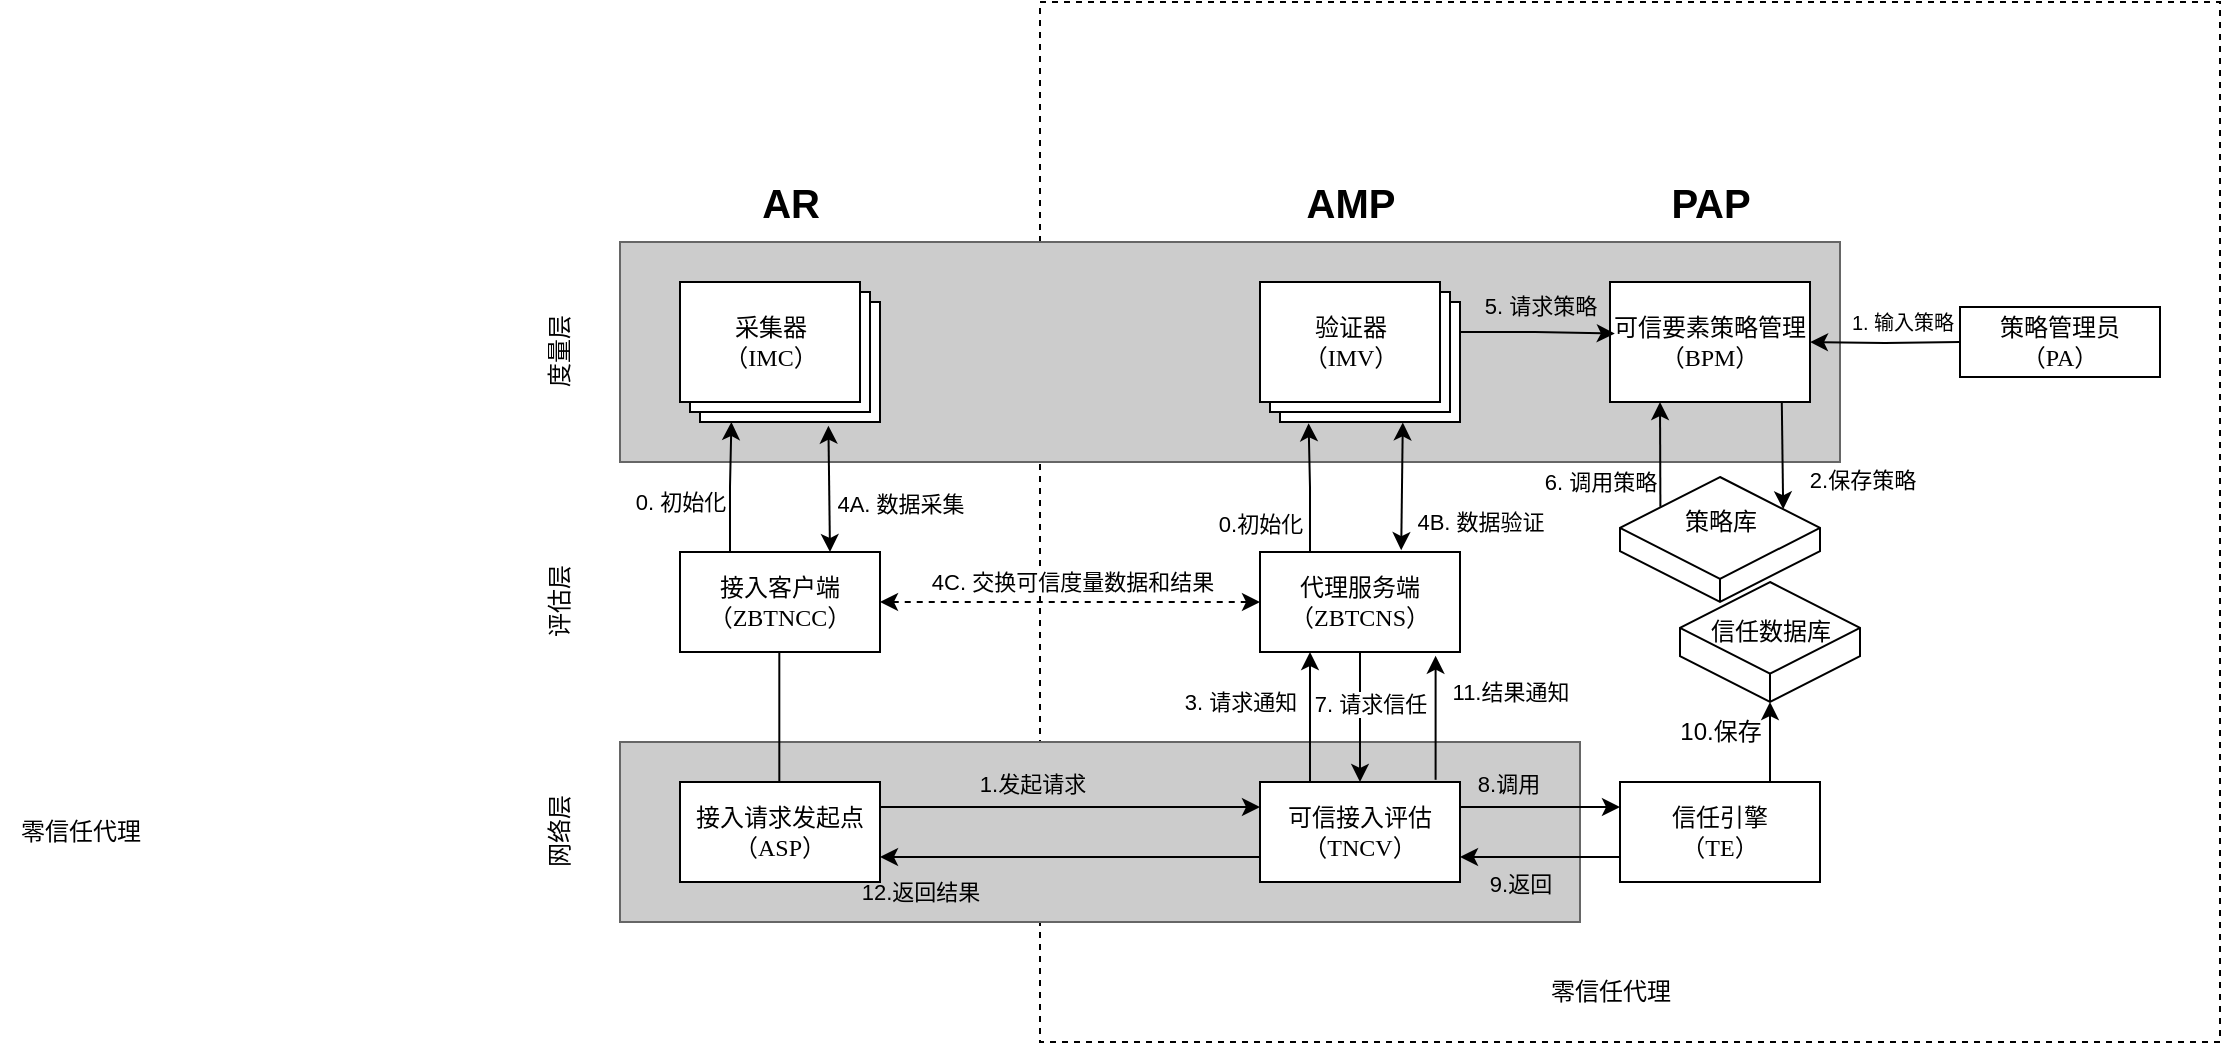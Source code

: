 <mxfile version="24.2.2" type="github">
  <diagram name="第 1 页" id="b1a1K8lGnvg2Fc-WdCFe">
    <mxGraphModel dx="1963" dy="578" grid="1" gridSize="10" guides="1" tooltips="1" connect="1" arrows="1" fold="1" page="1" pageScale="1" pageWidth="827" pageHeight="1169" math="0" shadow="0">
      <root>
        <mxCell id="0" />
        <mxCell id="1" parent="0" />
        <mxCell id="SE7YacuOfe0ibnUr_cPf-5" value="" style="rounded=0;whiteSpace=wrap;html=1;dashed=1;" vertex="1" parent="1">
          <mxGeometry x="240" y="30" width="590" height="520" as="geometry" />
        </mxCell>
        <mxCell id="ppDxrrGSv02l8xtLy87P-3" value="" style="rounded=0;whiteSpace=wrap;html=1;fillColor=#CCCCCC;fontColor=#333333;strokeColor=#666666;" parent="1" vertex="1">
          <mxGeometry x="30" y="400" width="480" height="90" as="geometry" />
        </mxCell>
        <mxCell id="ppDxrrGSv02l8xtLy87P-1" value="" style="rounded=0;whiteSpace=wrap;html=1;fillColor=#CCCCCC;fontColor=#333333;strokeColor=#666666;" parent="1" vertex="1">
          <mxGeometry x="30" y="150" width="610" height="110" as="geometry" />
        </mxCell>
        <mxCell id="ppDxrrGSv02l8xtLy87P-4" value="&lt;font style=&quot;font-size: 20px;&quot;&gt;&lt;b&gt;AR&lt;/b&gt;&lt;/font&gt;" style="text;html=1;align=center;verticalAlign=middle;resizable=0;points=[];autosize=1;strokeColor=none;fillColor=none;" parent="1" vertex="1">
          <mxGeometry x="90" y="110" width="50" height="40" as="geometry" />
        </mxCell>
        <mxCell id="ppDxrrGSv02l8xtLy87P-8" value="" style="verticalLabelPosition=bottom;verticalAlign=top;html=1;shape=mxgraph.basic.layered_rect;dx=10;outlineConnect=0;whiteSpace=wrap;" parent="1" vertex="1">
          <mxGeometry x="60" y="170" width="100" height="70" as="geometry" />
        </mxCell>
        <mxCell id="ppDxrrGSv02l8xtLy87P-9" value="&lt;div&gt;&lt;font face=&quot;Times New Roman&quot;&gt;接入客户端&lt;/font&gt;&lt;/div&gt;&lt;font face=&quot;Times New Roman&quot;&gt;（ZBTNCC）&lt;/font&gt;" style="rounded=0;whiteSpace=wrap;html=1;" parent="1" vertex="1">
          <mxGeometry x="60" y="305" width="100" height="50" as="geometry" />
        </mxCell>
        <mxCell id="ppDxrrGSv02l8xtLy87P-99" style="edgeStyle=orthogonalEdgeStyle;rounded=0;orthogonalLoop=1;jettySize=auto;html=1;entryX=0.5;entryY=0;entryDx=0;entryDy=0;" parent="1" source="ppDxrrGSv02l8xtLy87P-10" target="ppDxrrGSv02l8xtLy87P-13" edge="1">
          <mxGeometry relative="1" as="geometry">
            <mxPoint x="400" y="360" as="sourcePoint" />
          </mxGeometry>
        </mxCell>
        <mxCell id="ppDxrrGSv02l8xtLy87P-100" value="7. 请求信任" style="edgeLabel;html=1;align=center;verticalAlign=middle;resizable=0;points=[];" parent="ppDxrrGSv02l8xtLy87P-99" vertex="1" connectable="0">
          <mxGeometry x="-0.189" y="3" relative="1" as="geometry">
            <mxPoint x="2" y="-1" as="offset" />
          </mxGeometry>
        </mxCell>
        <mxCell id="ppDxrrGSv02l8xtLy87P-10" value="&lt;div&gt;&lt;font face=&quot;Times New Roman&quot;&gt;代理服务端&lt;/font&gt;&lt;/div&gt;&lt;font face=&quot;Times New Roman&quot;&gt;（ZBTCNS）&lt;/font&gt;" style="rounded=0;whiteSpace=wrap;html=1;" parent="1" vertex="1">
          <mxGeometry x="350" y="305" width="100" height="50" as="geometry" />
        </mxCell>
        <mxCell id="ppDxrrGSv02l8xtLy87P-38" style="edgeStyle=orthogonalEdgeStyle;rounded=0;orthogonalLoop=1;jettySize=auto;html=1;exitX=1;exitY=0.25;exitDx=0;exitDy=0;entryX=0;entryY=0.25;entryDx=0;entryDy=0;" parent="1" source="ppDxrrGSv02l8xtLy87P-12" target="ppDxrrGSv02l8xtLy87P-13" edge="1">
          <mxGeometry relative="1" as="geometry">
            <mxPoint x="160" y="432.5" as="targetPoint" />
          </mxGeometry>
        </mxCell>
        <mxCell id="ppDxrrGSv02l8xtLy87P-39" value="&lt;span style=&quot;&quot;&gt;1.发起请求&lt;/span&gt;" style="edgeLabel;html=1;align=center;verticalAlign=middle;resizable=0;points=[];labelBackgroundColor=#CCCCCC;" parent="ppDxrrGSv02l8xtLy87P-38" vertex="1" connectable="0">
          <mxGeometry x="-0.29" y="-1" relative="1" as="geometry">
            <mxPoint x="8" y="-13" as="offset" />
          </mxGeometry>
        </mxCell>
        <mxCell id="ppDxrrGSv02l8xtLy87P-12" value="接入请求发起点&lt;br&gt;&lt;font face=&quot;Times New Roman&quot;&gt;（ASP）&lt;/font&gt;" style="rounded=0;whiteSpace=wrap;html=1;" parent="1" vertex="1">
          <mxGeometry x="60" y="420" width="100" height="50" as="geometry" />
        </mxCell>
        <mxCell id="ppDxrrGSv02l8xtLy87P-62" style="edgeStyle=orthogonalEdgeStyle;rounded=0;orthogonalLoop=1;jettySize=auto;html=1;exitX=0.25;exitY=0;exitDx=0;exitDy=0;entryX=0.25;entryY=1;entryDx=0;entryDy=0;" parent="1" source="ppDxrrGSv02l8xtLy87P-13" target="ppDxrrGSv02l8xtLy87P-10" edge="1">
          <mxGeometry relative="1" as="geometry" />
        </mxCell>
        <mxCell id="ppDxrrGSv02l8xtLy87P-63" value="3. 请求通知" style="edgeLabel;html=1;align=center;verticalAlign=middle;resizable=0;points=[];" parent="ppDxrrGSv02l8xtLy87P-62" vertex="1" connectable="0">
          <mxGeometry x="0.062" y="-1" relative="1" as="geometry">
            <mxPoint x="-36" y="-6" as="offset" />
          </mxGeometry>
        </mxCell>
        <mxCell id="ppDxrrGSv02l8xtLy87P-102" style="edgeStyle=orthogonalEdgeStyle;rounded=0;orthogonalLoop=1;jettySize=auto;html=1;exitX=1;exitY=0.25;exitDx=0;exitDy=0;entryX=0;entryY=0.25;entryDx=0;entryDy=0;" parent="1" source="ppDxrrGSv02l8xtLy87P-13" target="ppDxrrGSv02l8xtLy87P-27" edge="1">
          <mxGeometry relative="1" as="geometry" />
        </mxCell>
        <mxCell id="ppDxrrGSv02l8xtLy87P-103" value="8.调用" style="edgeLabel;html=1;align=center;verticalAlign=middle;resizable=0;points=[];labelBackgroundColor=#CCCCCC;" parent="ppDxrrGSv02l8xtLy87P-102" vertex="1" connectable="0">
          <mxGeometry x="-0.081" y="1" relative="1" as="geometry">
            <mxPoint x="-13" y="-11" as="offset" />
          </mxGeometry>
        </mxCell>
        <mxCell id="ppDxrrGSv02l8xtLy87P-115" style="edgeStyle=orthogonalEdgeStyle;rounded=0;orthogonalLoop=1;jettySize=auto;html=1;exitX=0;exitY=0.75;exitDx=0;exitDy=0;entryX=1;entryY=0.75;entryDx=0;entryDy=0;" parent="1" source="ppDxrrGSv02l8xtLy87P-13" target="ppDxrrGSv02l8xtLy87P-12" edge="1">
          <mxGeometry relative="1" as="geometry">
            <mxPoint x="260" y="457.5" as="targetPoint" />
          </mxGeometry>
        </mxCell>
        <mxCell id="ppDxrrGSv02l8xtLy87P-13" value="可信接入评估&lt;br&gt;&lt;font face=&quot;Times New Roman&quot;&gt;（TNCV）&lt;/font&gt;" style="rounded=0;whiteSpace=wrap;html=1;" parent="1" vertex="1">
          <mxGeometry x="350" y="420" width="100" height="50" as="geometry" />
        </mxCell>
        <mxCell id="ppDxrrGSv02l8xtLy87P-23" value="" style="verticalLabelPosition=bottom;verticalAlign=top;html=1;shape=mxgraph.basic.layered_rect;dx=10;outlineConnect=0;whiteSpace=wrap;" parent="1" vertex="1">
          <mxGeometry x="350" y="170" width="100" height="70" as="geometry" />
        </mxCell>
        <mxCell id="ppDxrrGSv02l8xtLy87P-22" value="验证器&lt;br style=&quot;border-color: var(--border-color);&quot;&gt;&lt;font style=&quot;border-color: var(--border-color);&quot; face=&quot;Times New Roman&quot;&gt;（IMV）&lt;/font&gt;" style="text;html=1;align=center;verticalAlign=middle;resizable=0;points=[];autosize=1;strokeColor=none;fillColor=none;" parent="1" vertex="1">
          <mxGeometry x="360" y="180" width="70" height="40" as="geometry" />
        </mxCell>
        <mxCell id="ppDxrrGSv02l8xtLy87P-104" style="edgeStyle=orthogonalEdgeStyle;rounded=0;orthogonalLoop=1;jettySize=auto;html=1;exitX=0;exitY=0.75;exitDx=0;exitDy=0;entryX=1;entryY=0.75;entryDx=0;entryDy=0;" parent="1" source="ppDxrrGSv02l8xtLy87P-27" target="ppDxrrGSv02l8xtLy87P-13" edge="1">
          <mxGeometry relative="1" as="geometry" />
        </mxCell>
        <mxCell id="ppDxrrGSv02l8xtLy87P-109" value="9.返回" style="edgeLabel;html=1;align=center;verticalAlign=middle;resizable=0;points=[];labelBackgroundColor=#CCCCCC;" parent="ppDxrrGSv02l8xtLy87P-104" vertex="1" connectable="0">
          <mxGeometry x="-0.305" y="3" relative="1" as="geometry">
            <mxPoint x="-22" y="10" as="offset" />
          </mxGeometry>
        </mxCell>
        <mxCell id="ppDxrrGSv02l8xtLy87P-27" value="信任引擎&lt;br&gt;&lt;font face=&quot;Times New Roman&quot;&gt;（TE）&lt;/font&gt;" style="rounded=0;whiteSpace=wrap;html=1;" parent="1" vertex="1">
          <mxGeometry x="530" y="420" width="100" height="50" as="geometry" />
        </mxCell>
        <mxCell id="ppDxrrGSv02l8xtLy87P-28" value="可信要素策略管理&lt;br&gt;&lt;font face=&quot;Times New Roman&quot;&gt;（BPM）&lt;/font&gt;" style="rounded=0;whiteSpace=wrap;html=1;" parent="1" vertex="1">
          <mxGeometry x="525" y="170" width="100" height="60" as="geometry" />
        </mxCell>
        <mxCell id="ppDxrrGSv02l8xtLy87P-30" style="edgeStyle=orthogonalEdgeStyle;rounded=0;orthogonalLoop=1;jettySize=auto;html=1;exitX=0.25;exitY=0;exitDx=0;exitDy=0;entryX=0.257;entryY=1;entryDx=0;entryDy=0;entryPerimeter=0;" parent="1" source="ppDxrrGSv02l8xtLy87P-9" target="ppDxrrGSv02l8xtLy87P-8" edge="1">
          <mxGeometry relative="1" as="geometry" />
        </mxCell>
        <mxCell id="ppDxrrGSv02l8xtLy87P-31" value="0. 初始化" style="edgeLabel;html=1;align=center;verticalAlign=middle;resizable=0;points=[];" parent="ppDxrrGSv02l8xtLy87P-30" vertex="1" connectable="0">
          <mxGeometry x="-0.238" y="-2" relative="1" as="geometry">
            <mxPoint x="-27" as="offset" />
          </mxGeometry>
        </mxCell>
        <mxCell id="ppDxrrGSv02l8xtLy87P-32" style="edgeStyle=orthogonalEdgeStyle;rounded=0;orthogonalLoop=1;jettySize=auto;html=1;exitX=0.25;exitY=0;exitDx=0;exitDy=0;entryX=0.243;entryY=1.009;entryDx=0;entryDy=0;entryPerimeter=0;" parent="1" source="ppDxrrGSv02l8xtLy87P-10" target="ppDxrrGSv02l8xtLy87P-23" edge="1">
          <mxGeometry relative="1" as="geometry" />
        </mxCell>
        <mxCell id="ppDxrrGSv02l8xtLy87P-33" value="0.初始化" style="edgeLabel;html=1;align=center;verticalAlign=middle;resizable=0;points=[];" parent="ppDxrrGSv02l8xtLy87P-32" vertex="1" connectable="0">
          <mxGeometry x="-0.219" y="1" relative="1" as="geometry">
            <mxPoint x="-24" y="11" as="offset" />
          </mxGeometry>
        </mxCell>
        <mxCell id="ppDxrrGSv02l8xtLy87P-50" value="&lt;font style=&quot;font-size: 20px;&quot;&gt;&lt;b&gt;PAP&lt;/b&gt;&lt;/font&gt;" style="text;html=1;align=center;verticalAlign=middle;resizable=0;points=[];autosize=1;strokeColor=none;fillColor=none;" parent="1" vertex="1">
          <mxGeometry x="545" y="110" width="60" height="40" as="geometry" />
        </mxCell>
        <mxCell id="ppDxrrGSv02l8xtLy87P-51" value="" style="html=1;whiteSpace=wrap;shape=isoCube2;backgroundOutline=1;isoAngle=15.862;" parent="1" vertex="1">
          <mxGeometry x="530" y="267.5" width="100" height="62.5" as="geometry" />
        </mxCell>
        <mxCell id="ppDxrrGSv02l8xtLy87P-60" value="" style="edgeStyle=orthogonalEdgeStyle;rounded=0;orthogonalLoop=1;jettySize=auto;html=1;" parent="1" target="ppDxrrGSv02l8xtLy87P-28" edge="1">
          <mxGeometry relative="1" as="geometry">
            <mxPoint x="700" y="200" as="sourcePoint" />
          </mxGeometry>
        </mxCell>
        <mxCell id="ppDxrrGSv02l8xtLy87P-61" value="1. 输入策略" style="edgeLabel;html=1;align=center;verticalAlign=middle;resizable=0;points=[];fontSize=10;" parent="ppDxrrGSv02l8xtLy87P-60" vertex="1" connectable="0">
          <mxGeometry x="0.267" y="-3" relative="1" as="geometry">
            <mxPoint x="18" y="-7" as="offset" />
          </mxGeometry>
        </mxCell>
        <mxCell id="ppDxrrGSv02l8xtLy87P-73" value="" style="endArrow=classic;startArrow=classic;html=1;rounded=0;entryX=0;entryY=0.5;entryDx=0;entryDy=0;exitX=1;exitY=0.5;exitDx=0;exitDy=0;dashed=1;" parent="1" source="ppDxrrGSv02l8xtLy87P-9" target="ppDxrrGSv02l8xtLy87P-10" edge="1">
          <mxGeometry width="50" height="50" relative="1" as="geometry">
            <mxPoint x="-170" y="400" as="sourcePoint" />
            <mxPoint x="-120" y="350" as="targetPoint" />
          </mxGeometry>
        </mxCell>
        <mxCell id="ppDxrrGSv02l8xtLy87P-76" value="4C. 交换可信度量数据和结果" style="edgeLabel;html=1;align=center;verticalAlign=middle;resizable=0;points=[];" parent="ppDxrrGSv02l8xtLy87P-73" vertex="1" connectable="0">
          <mxGeometry x="-0.24" relative="1" as="geometry">
            <mxPoint x="24" y="-10" as="offset" />
          </mxGeometry>
        </mxCell>
        <mxCell id="ppDxrrGSv02l8xtLy87P-74" value="" style="endArrow=none;html=1;rounded=0;entryX=0.25;entryY=1;entryDx=0;entryDy=0;exitX=0.25;exitY=0;exitDx=0;exitDy=0;" parent="1" edge="1">
          <mxGeometry width="50" height="50" relative="1" as="geometry">
            <mxPoint x="109.66" y="420" as="sourcePoint" />
            <mxPoint x="109.66" y="355" as="targetPoint" />
          </mxGeometry>
        </mxCell>
        <mxCell id="ppDxrrGSv02l8xtLy87P-77" value="" style="endArrow=classic;startArrow=classic;html=1;rounded=0;entryX=0.75;entryY=0;entryDx=0;entryDy=0;exitX=0.742;exitY=1.026;exitDx=0;exitDy=0;exitPerimeter=0;" parent="1" source="ppDxrrGSv02l8xtLy87P-8" target="ppDxrrGSv02l8xtLy87P-9" edge="1">
          <mxGeometry width="50" height="50" relative="1" as="geometry">
            <mxPoint x="120" y="280" as="sourcePoint" />
            <mxPoint x="239.2" y="274.8" as="targetPoint" />
          </mxGeometry>
        </mxCell>
        <mxCell id="ppDxrrGSv02l8xtLy87P-78" value="4A. 数据采集" style="edgeLabel;html=1;align=center;verticalAlign=middle;resizable=0;points=[];" parent="ppDxrrGSv02l8xtLy87P-77" vertex="1" connectable="0">
          <mxGeometry x="0.121" y="3" relative="1" as="geometry">
            <mxPoint x="32" y="3" as="offset" />
          </mxGeometry>
        </mxCell>
        <mxCell id="ppDxrrGSv02l8xtLy87P-79" value="" style="endArrow=classic;startArrow=classic;html=1;rounded=0;entryX=0.706;entryY=-0.018;entryDx=0;entryDy=0;entryPerimeter=0;exitX=0.714;exitY=1.003;exitDx=0;exitDy=0;exitPerimeter=0;" parent="1" source="ppDxrrGSv02l8xtLy87P-23" target="ppDxrrGSv02l8xtLy87P-10" edge="1">
          <mxGeometry width="50" height="50" relative="1" as="geometry">
            <mxPoint x="430" y="250" as="sourcePoint" />
            <mxPoint x="290" y="270" as="targetPoint" />
          </mxGeometry>
        </mxCell>
        <mxCell id="ppDxrrGSv02l8xtLy87P-80" value="4B. 数据验证" style="edgeLabel;html=1;align=center;verticalAlign=middle;resizable=0;points=[];" parent="ppDxrrGSv02l8xtLy87P-79" vertex="1" connectable="0">
          <mxGeometry x="-0.015" relative="1" as="geometry">
            <mxPoint x="39" y="18" as="offset" />
          </mxGeometry>
        </mxCell>
        <mxCell id="ppDxrrGSv02l8xtLy87P-83" style="edgeStyle=orthogonalEdgeStyle;rounded=0;orthogonalLoop=1;jettySize=auto;html=1;exitX=0;exitY=0;exitDx=100;exitDy=25;exitPerimeter=0;entryX=0.024;entryY=0.43;entryDx=0;entryDy=0;entryPerimeter=0;" parent="1" source="ppDxrrGSv02l8xtLy87P-23" target="ppDxrrGSv02l8xtLy87P-28" edge="1">
          <mxGeometry relative="1" as="geometry" />
        </mxCell>
        <mxCell id="ppDxrrGSv02l8xtLy87P-84" value="5. 请求策略" style="edgeLabel;html=1;align=center;verticalAlign=middle;resizable=0;points=[];labelBackgroundColor=#CCCCCC;" parent="ppDxrrGSv02l8xtLy87P-83" vertex="1" connectable="0">
          <mxGeometry x="-0.36" y="1" relative="1" as="geometry">
            <mxPoint x="15" y="-12" as="offset" />
          </mxGeometry>
        </mxCell>
        <mxCell id="ppDxrrGSv02l8xtLy87P-85" value="" style="endArrow=classic;html=1;rounded=0;entryX=0.25;entryY=1;entryDx=0;entryDy=0;exitX=0.202;exitY=0.238;exitDx=0;exitDy=0;exitPerimeter=0;" parent="1" source="ppDxrrGSv02l8xtLy87P-51" target="ppDxrrGSv02l8xtLy87P-28" edge="1">
          <mxGeometry width="50" height="50" relative="1" as="geometry">
            <mxPoint x="550" y="300" as="sourcePoint" />
            <mxPoint x="790" y="340" as="targetPoint" />
          </mxGeometry>
        </mxCell>
        <mxCell id="ppDxrrGSv02l8xtLy87P-86" value="6. 调用策略" style="edgeLabel;html=1;align=center;verticalAlign=middle;resizable=0;points=[];" parent="ppDxrrGSv02l8xtLy87P-85" vertex="1" connectable="0">
          <mxGeometry x="-0.112" y="3" relative="1" as="geometry">
            <mxPoint x="-27" y="11" as="offset" />
          </mxGeometry>
        </mxCell>
        <mxCell id="ppDxrrGSv02l8xtLy87P-95" value="度量层" style="text;html=1;align=center;verticalAlign=middle;resizable=0;points=[];autosize=1;strokeColor=none;fillColor=none;rotation=-90;" parent="1" vertex="1">
          <mxGeometry x="-30" y="190" width="60" height="30" as="geometry" />
        </mxCell>
        <mxCell id="ppDxrrGSv02l8xtLy87P-97" value="评估层" style="text;html=1;align=center;verticalAlign=middle;resizable=0;points=[];autosize=1;strokeColor=none;fillColor=none;rotation=-90;" parent="1" vertex="1">
          <mxGeometry x="-30" y="315" width="60" height="30" as="geometry" />
        </mxCell>
        <mxCell id="ppDxrrGSv02l8xtLy87P-98" value="网络层" style="text;html=1;align=center;verticalAlign=middle;resizable=0;points=[];autosize=1;strokeColor=none;fillColor=none;rotation=-90;" parent="1" vertex="1">
          <mxGeometry x="-30" y="430" width="60" height="30" as="geometry" />
        </mxCell>
        <mxCell id="ppDxrrGSv02l8xtLy87P-107" value="" style="endArrow=classic;html=1;rounded=0;exitX=0.859;exitY=1.005;exitDx=0;exitDy=0;exitPerimeter=0;entryX=0.816;entryY=0.258;entryDx=0;entryDy=0;entryPerimeter=0;" parent="1" source="ppDxrrGSv02l8xtLy87P-28" target="ppDxrrGSv02l8xtLy87P-51" edge="1">
          <mxGeometry width="50" height="50" relative="1" as="geometry">
            <mxPoint x="690" y="310" as="sourcePoint" />
            <mxPoint x="740" y="260" as="targetPoint" />
          </mxGeometry>
        </mxCell>
        <mxCell id="ppDxrrGSv02l8xtLy87P-108" value="2.保存策略" style="edgeLabel;html=1;align=center;verticalAlign=middle;resizable=0;points=[];" parent="ppDxrrGSv02l8xtLy87P-107" vertex="1" connectable="0">
          <mxGeometry x="0.186" y="-2" relative="1" as="geometry">
            <mxPoint x="41" y="7" as="offset" />
          </mxGeometry>
        </mxCell>
        <mxCell id="ppDxrrGSv02l8xtLy87P-110" value="策略库" style="text;html=1;align=center;verticalAlign=middle;resizable=0;points=[];autosize=1;strokeColor=none;fillColor=none;" parent="1" vertex="1">
          <mxGeometry x="550" y="275" width="60" height="30" as="geometry" />
        </mxCell>
        <mxCell id="ppDxrrGSv02l8xtLy87P-111" value="" style="html=1;whiteSpace=wrap;shape=isoCube2;backgroundOutline=1;isoAngle=15.862;" parent="1" vertex="1">
          <mxGeometry x="560" y="320" width="90" height="60" as="geometry" />
        </mxCell>
        <mxCell id="ppDxrrGSv02l8xtLy87P-112" value="信任数据库" style="text;html=1;align=center;verticalAlign=middle;resizable=0;points=[];autosize=1;strokeColor=none;fillColor=none;" parent="1" vertex="1">
          <mxGeometry x="565" y="330" width="80" height="30" as="geometry" />
        </mxCell>
        <mxCell id="ppDxrrGSv02l8xtLy87P-114" value="10.保存" style="text;html=1;align=center;verticalAlign=middle;resizable=0;points=[];autosize=1;strokeColor=none;fillColor=none;" parent="1" vertex="1">
          <mxGeometry x="550" y="380" width="60" height="30" as="geometry" />
        </mxCell>
        <mxCell id="ppDxrrGSv02l8xtLy87P-116" value="&lt;font style=&quot;font-size: 11px;&quot;&gt;12.返回结果&lt;/font&gt;" style="text;html=1;align=center;verticalAlign=middle;resizable=0;points=[];autosize=1;strokeColor=none;fillColor=none;" parent="1" vertex="1">
          <mxGeometry x="140" y="460" width="80" height="30" as="geometry" />
        </mxCell>
        <mxCell id="ppDxrrGSv02l8xtLy87P-119" style="edgeStyle=orthogonalEdgeStyle;rounded=0;orthogonalLoop=1;jettySize=auto;html=1;exitX=0.75;exitY=0;exitDx=0;exitDy=0;entryX=0.5;entryY=1;entryDx=0;entryDy=0;entryPerimeter=0;" parent="1" source="ppDxrrGSv02l8xtLy87P-27" target="ppDxrrGSv02l8xtLy87P-111" edge="1">
          <mxGeometry relative="1" as="geometry" />
        </mxCell>
        <mxCell id="ppDxrrGSv02l8xtLy87P-120" style="edgeStyle=orthogonalEdgeStyle;rounded=0;orthogonalLoop=1;jettySize=auto;html=1;exitX=0.878;exitY=-0.022;exitDx=0;exitDy=0;entryX=0.878;entryY=1.037;entryDx=0;entryDy=0;entryPerimeter=0;exitPerimeter=0;" parent="1" source="ppDxrrGSv02l8xtLy87P-13" target="ppDxrrGSv02l8xtLy87P-10" edge="1">
          <mxGeometry relative="1" as="geometry" />
        </mxCell>
        <mxCell id="ppDxrrGSv02l8xtLy87P-121" value="&lt;font style=&quot;font-size: 11px;&quot;&gt;11.结果通知&lt;/font&gt;" style="text;html=1;align=center;verticalAlign=middle;resizable=0;points=[];autosize=1;strokeColor=none;fillColor=none;" parent="1" vertex="1">
          <mxGeometry x="435" y="360" width="80" height="30" as="geometry" />
        </mxCell>
        <mxCell id="HNUJT4gYIMpLwI-gIVs4-1" value="采集器&lt;br&gt;&lt;font face=&quot;Times New Roman&quot;&gt;（IMC）&lt;/font&gt;" style="text;html=1;align=center;verticalAlign=middle;resizable=0;points=[];autosize=1;strokeColor=none;fillColor=none;" parent="1" vertex="1">
          <mxGeometry x="70" y="180" width="70" height="40" as="geometry" />
        </mxCell>
        <mxCell id="-GHKkYtBak5QUSuNrEj4-1" value="&lt;font style=&quot;font-size: 20px;&quot;&gt;&lt;b&gt;AMP&lt;/b&gt;&lt;/font&gt;" style="text;html=1;align=center;verticalAlign=middle;resizable=0;points=[];autosize=1;strokeColor=none;fillColor=none;" parent="1" vertex="1">
          <mxGeometry x="360" y="110" width="70" height="40" as="geometry" />
        </mxCell>
        <mxCell id="-GHKkYtBak5QUSuNrEj4-2" value="&lt;span style=&quot;background-color: rgb(255, 255, 255);&quot;&gt;策略管理员&lt;/span&gt;&lt;font face=&quot;Times New Roman&quot;&gt;（PA）&lt;/font&gt;" style="rounded=0;whiteSpace=wrap;html=1;" parent="1" vertex="1">
          <mxGeometry x="700" y="182.5" width="100" height="35" as="geometry" />
        </mxCell>
        <mxCell id="SE7YacuOfe0ibnUr_cPf-2" value="零信任代理" style="text;html=1;align=center;verticalAlign=middle;resizable=0;points=[];autosize=1;strokeColor=none;fillColor=none;" vertex="1" parent="1">
          <mxGeometry x="485" y="510" width="80" height="30" as="geometry" />
        </mxCell>
        <mxCell id="SE7YacuOfe0ibnUr_cPf-3" value="零信任代理" style="text;html=1;align=center;verticalAlign=middle;resizable=0;points=[];autosize=1;strokeColor=none;fillColor=none;" vertex="1" parent="1">
          <mxGeometry x="-280" y="430" width="80" height="30" as="geometry" />
        </mxCell>
      </root>
    </mxGraphModel>
  </diagram>
</mxfile>
